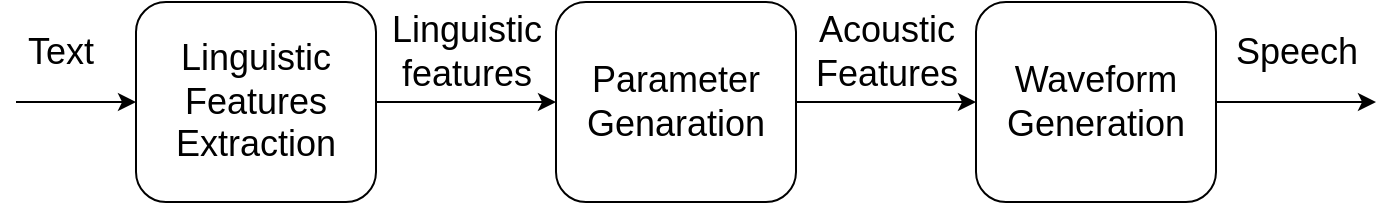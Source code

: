 <mxfile version="13.2.4" type="device"><diagram id="IJLYBWDB17a8QIrkF6wN" name="Page-1"><mxGraphModel dx="1123" dy="407" grid="1" gridSize="10" guides="1" tooltips="1" connect="1" arrows="1" fold="1" page="0" pageScale="1" pageWidth="827" pageHeight="1169" math="0" shadow="0"><root><mxCell id="0"/><mxCell id="1" parent="0"/><mxCell id="GdUOYVWGlz2-4nl-AiwC-7" style="edgeStyle=orthogonalEdgeStyle;rounded=0;orthogonalLoop=1;jettySize=auto;html=1;exitX=1;exitY=0.5;exitDx=0;exitDy=0;fontSize=18;" edge="1" parent="1" source="GdUOYVWGlz2-4nl-AiwC-1" target="GdUOYVWGlz2-4nl-AiwC-4"><mxGeometry relative="1" as="geometry"/></mxCell><mxCell id="GdUOYVWGlz2-4nl-AiwC-1" value="Linguistic Features Extraction" style="rounded=1;whiteSpace=wrap;html=1;fontSize=18;" vertex="1" parent="1"><mxGeometry x="-60" y="270" width="120" height="100" as="geometry"/></mxCell><mxCell id="GdUOYVWGlz2-4nl-AiwC-8" style="edgeStyle=orthogonalEdgeStyle;rounded=0;orthogonalLoop=1;jettySize=auto;html=1;exitX=1;exitY=0.5;exitDx=0;exitDy=0;fontSize=18;" edge="1" parent="1" source="GdUOYVWGlz2-4nl-AiwC-4" target="GdUOYVWGlz2-4nl-AiwC-5"><mxGeometry relative="1" as="geometry"/></mxCell><mxCell id="GdUOYVWGlz2-4nl-AiwC-4" value="Parameter Genaration" style="rounded=1;whiteSpace=wrap;html=1;fontSize=18;" vertex="1" parent="1"><mxGeometry x="150" y="270" width="120" height="100" as="geometry"/></mxCell><mxCell id="GdUOYVWGlz2-4nl-AiwC-9" style="edgeStyle=orthogonalEdgeStyle;rounded=0;orthogonalLoop=1;jettySize=auto;html=1;exitX=1;exitY=0.5;exitDx=0;exitDy=0;fontSize=18;" edge="1" parent="1" source="GdUOYVWGlz2-4nl-AiwC-5"><mxGeometry relative="1" as="geometry"><mxPoint x="560" y="320" as="targetPoint"/></mxGeometry></mxCell><mxCell id="GdUOYVWGlz2-4nl-AiwC-5" value="Waveform Generation" style="rounded=1;whiteSpace=wrap;html=1;fontSize=18;" vertex="1" parent="1"><mxGeometry x="360" y="270" width="120" height="100" as="geometry"/></mxCell><mxCell id="GdUOYVWGlz2-4nl-AiwC-6" value="" style="endArrow=classic;html=1;fontSize=18;" edge="1" parent="1"><mxGeometry width="50" height="50" relative="1" as="geometry"><mxPoint x="-120" y="320" as="sourcePoint"/><mxPoint x="-60" y="320" as="targetPoint"/></mxGeometry></mxCell><mxCell id="GdUOYVWGlz2-4nl-AiwC-10" value="&lt;span&gt;Linguistic&lt;br&gt;features&lt;/span&gt;" style="text;html=1;align=center;verticalAlign=middle;resizable=0;points=[];autosize=1;fontSize=18;" vertex="1" parent="1"><mxGeometry x="60" y="270" width="90" height="50" as="geometry"/></mxCell><mxCell id="GdUOYVWGlz2-4nl-AiwC-11" value="&lt;span&gt;Acoustic&lt;br&gt;Features&lt;/span&gt;" style="text;html=1;align=center;verticalAlign=middle;resizable=0;points=[];autosize=1;fontSize=18;" vertex="1" parent="1"><mxGeometry x="270" y="270" width="90" height="50" as="geometry"/></mxCell><mxCell id="GdUOYVWGlz2-4nl-AiwC-12" value="Text" style="text;html=1;align=center;verticalAlign=middle;resizable=0;points=[];autosize=1;fontSize=18;" vertex="1" parent="1"><mxGeometry x="-123" y="280" width="50" height="30" as="geometry"/></mxCell><mxCell id="GdUOYVWGlz2-4nl-AiwC-13" value="Speech" style="text;html=1;align=center;verticalAlign=middle;resizable=0;points=[];autosize=1;fontSize=18;" vertex="1" parent="1"><mxGeometry x="480" y="280" width="80" height="30" as="geometry"/></mxCell></root></mxGraphModel></diagram></mxfile>